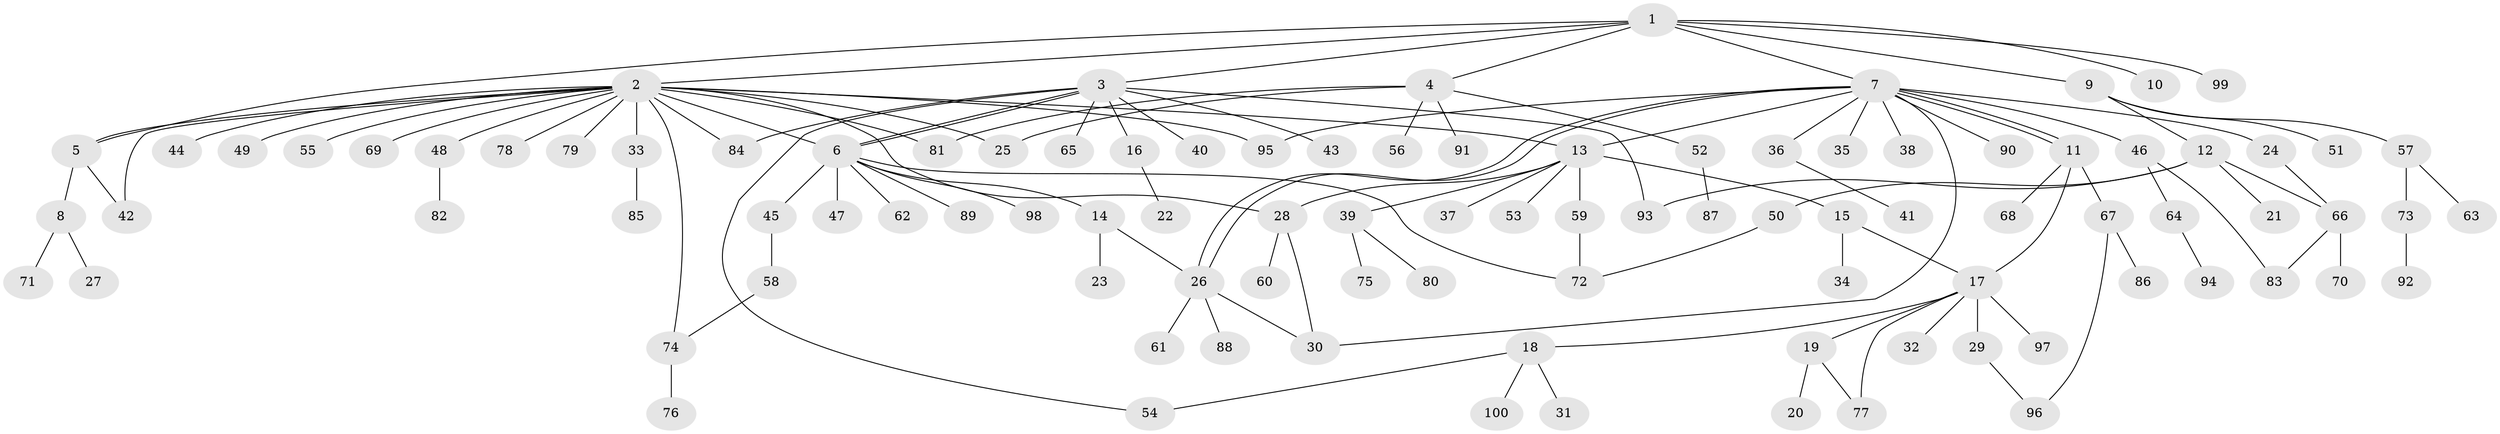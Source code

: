 // Generated by graph-tools (version 1.1) at 2025/11/02/27/25 16:11:10]
// undirected, 100 vertices, 124 edges
graph export_dot {
graph [start="1"]
  node [color=gray90,style=filled];
  1;
  2;
  3;
  4;
  5;
  6;
  7;
  8;
  9;
  10;
  11;
  12;
  13;
  14;
  15;
  16;
  17;
  18;
  19;
  20;
  21;
  22;
  23;
  24;
  25;
  26;
  27;
  28;
  29;
  30;
  31;
  32;
  33;
  34;
  35;
  36;
  37;
  38;
  39;
  40;
  41;
  42;
  43;
  44;
  45;
  46;
  47;
  48;
  49;
  50;
  51;
  52;
  53;
  54;
  55;
  56;
  57;
  58;
  59;
  60;
  61;
  62;
  63;
  64;
  65;
  66;
  67;
  68;
  69;
  70;
  71;
  72;
  73;
  74;
  75;
  76;
  77;
  78;
  79;
  80;
  81;
  82;
  83;
  84;
  85;
  86;
  87;
  88;
  89;
  90;
  91;
  92;
  93;
  94;
  95;
  96;
  97;
  98;
  99;
  100;
  1 -- 2;
  1 -- 3;
  1 -- 4;
  1 -- 5;
  1 -- 7;
  1 -- 9;
  1 -- 10;
  1 -- 99;
  2 -- 5;
  2 -- 6;
  2 -- 13;
  2 -- 25;
  2 -- 28;
  2 -- 33;
  2 -- 42;
  2 -- 44;
  2 -- 48;
  2 -- 49;
  2 -- 55;
  2 -- 69;
  2 -- 74;
  2 -- 78;
  2 -- 79;
  2 -- 81;
  2 -- 84;
  2 -- 95;
  3 -- 6;
  3 -- 6;
  3 -- 16;
  3 -- 40;
  3 -- 43;
  3 -- 54;
  3 -- 65;
  3 -- 84;
  3 -- 93;
  4 -- 25;
  4 -- 52;
  4 -- 56;
  4 -- 81;
  4 -- 91;
  5 -- 8;
  5 -- 42;
  6 -- 14;
  6 -- 45;
  6 -- 47;
  6 -- 62;
  6 -- 72;
  6 -- 89;
  6 -- 98;
  7 -- 11;
  7 -- 11;
  7 -- 13;
  7 -- 24;
  7 -- 26;
  7 -- 26;
  7 -- 30;
  7 -- 35;
  7 -- 36;
  7 -- 38;
  7 -- 46;
  7 -- 90;
  7 -- 95;
  8 -- 27;
  8 -- 71;
  9 -- 12;
  9 -- 51;
  9 -- 57;
  11 -- 17;
  11 -- 67;
  11 -- 68;
  12 -- 21;
  12 -- 50;
  12 -- 66;
  12 -- 93;
  13 -- 15;
  13 -- 28;
  13 -- 37;
  13 -- 39;
  13 -- 53;
  13 -- 59;
  14 -- 23;
  14 -- 26;
  15 -- 17;
  15 -- 34;
  16 -- 22;
  17 -- 18;
  17 -- 19;
  17 -- 29;
  17 -- 32;
  17 -- 77;
  17 -- 97;
  18 -- 31;
  18 -- 54;
  18 -- 100;
  19 -- 20;
  19 -- 77;
  24 -- 66;
  26 -- 30;
  26 -- 61;
  26 -- 88;
  28 -- 30;
  28 -- 60;
  29 -- 96;
  33 -- 85;
  36 -- 41;
  39 -- 75;
  39 -- 80;
  45 -- 58;
  46 -- 64;
  46 -- 83;
  48 -- 82;
  50 -- 72;
  52 -- 87;
  57 -- 63;
  57 -- 73;
  58 -- 74;
  59 -- 72;
  64 -- 94;
  66 -- 70;
  66 -- 83;
  67 -- 86;
  67 -- 96;
  73 -- 92;
  74 -- 76;
}
